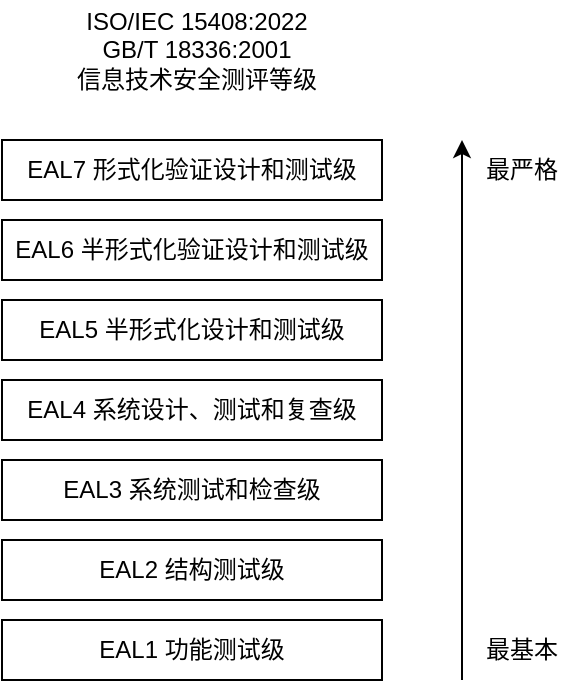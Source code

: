 <mxfile>
    <diagram id="dXlR4Ii5xgWr4FpM1--U" name="Page-1">
        <mxGraphModel dx="823" dy="510" grid="1" gridSize="10" guides="1" tooltips="1" connect="1" arrows="1" fold="1" page="1" pageScale="1" pageWidth="827" pageHeight="1169" math="0" shadow="0">
            <root>
                <mxCell id="0"/>
                <mxCell id="1" parent="0"/>
                <mxCell id="2" value="EAL1 功能测试级" style="rounded=0;whiteSpace=wrap;html=1;" vertex="1" parent="1">
                    <mxGeometry x="269" y="530" width="190" height="30" as="geometry"/>
                </mxCell>
                <mxCell id="5" value="EAL2 结构测试级" style="rounded=0;whiteSpace=wrap;html=1;" vertex="1" parent="1">
                    <mxGeometry x="269" y="490" width="190" height="30" as="geometry"/>
                </mxCell>
                <mxCell id="6" value="EAL3 系统测试和检查级" style="rounded=0;whiteSpace=wrap;html=1;" vertex="1" parent="1">
                    <mxGeometry x="269" y="450" width="190" height="30" as="geometry"/>
                </mxCell>
                <mxCell id="7" value="EAL4 系统设计、测试和复查级" style="rounded=0;whiteSpace=wrap;html=1;" vertex="1" parent="1">
                    <mxGeometry x="269" y="410" width="190" height="30" as="geometry"/>
                </mxCell>
                <mxCell id="8" value="EAL5 半形式化设计和测试级" style="rounded=0;whiteSpace=wrap;html=1;" vertex="1" parent="1">
                    <mxGeometry x="269" y="370" width="190" height="30" as="geometry"/>
                </mxCell>
                <mxCell id="9" value="EAL6 半形式化验证设计和测试级" style="rounded=0;whiteSpace=wrap;html=1;" vertex="1" parent="1">
                    <mxGeometry x="269" y="330" width="190" height="30" as="geometry"/>
                </mxCell>
                <mxCell id="10" value="EAL7 形式化验证设计和测试级" style="rounded=0;whiteSpace=wrap;html=1;" vertex="1" parent="1">
                    <mxGeometry x="269" y="290" width="190" height="30" as="geometry"/>
                </mxCell>
                <mxCell id="11" value="" style="endArrow=classic;html=1;" edge="1" parent="1">
                    <mxGeometry width="50" height="50" relative="1" as="geometry">
                        <mxPoint x="499" y="560" as="sourcePoint"/>
                        <mxPoint x="499" y="290" as="targetPoint"/>
                        <Array as="points"/>
                    </mxGeometry>
                </mxCell>
                <mxCell id="12" value="最基本" style="text;html=1;strokeColor=none;fillColor=none;align=center;verticalAlign=middle;whiteSpace=wrap;rounded=0;" vertex="1" parent="1">
                    <mxGeometry x="499" y="530" width="60" height="30" as="geometry"/>
                </mxCell>
                <mxCell id="13" value="最严格" style="text;html=1;strokeColor=none;fillColor=none;align=center;verticalAlign=middle;whiteSpace=wrap;rounded=0;" vertex="1" parent="1">
                    <mxGeometry x="499" y="290" width="60" height="30" as="geometry"/>
                </mxCell>
                <mxCell id="14" value="ISO/IEC 15408:2022&lt;br&gt;GB/T 18336:2001&lt;br&gt;信息技术安全测评等级" style="text;html=1;strokeColor=none;fillColor=none;align=center;verticalAlign=middle;whiteSpace=wrap;rounded=0;" vertex="1" parent="1">
                    <mxGeometry x="274" y="220" width="185" height="50" as="geometry"/>
                </mxCell>
            </root>
        </mxGraphModel>
    </diagram>
</mxfile>